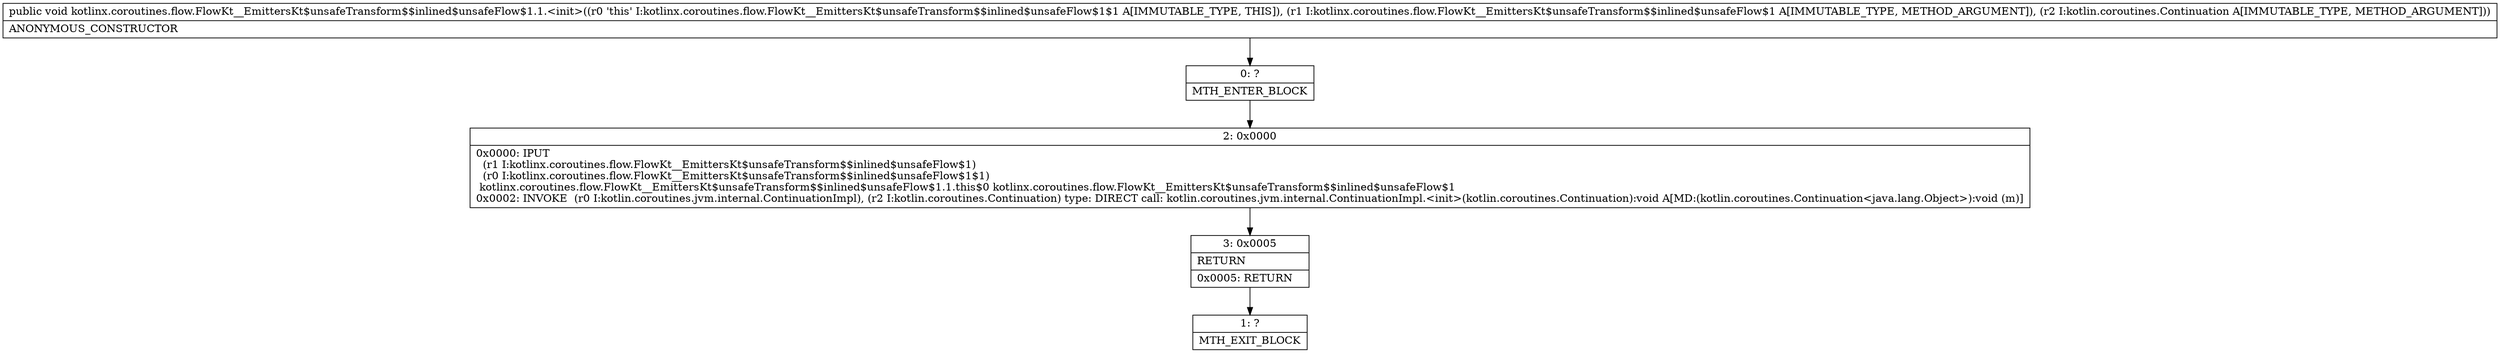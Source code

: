 digraph "CFG forkotlinx.coroutines.flow.FlowKt__EmittersKt$unsafeTransform$$inlined$unsafeFlow$1.1.\<init\>(Lkotlinx\/coroutines\/flow\/FlowKt__EmittersKt$unsafeTransform$$inlined$unsafeFlow$1;Lkotlin\/coroutines\/Continuation;)V" {
Node_0 [shape=record,label="{0\:\ ?|MTH_ENTER_BLOCK\l}"];
Node_2 [shape=record,label="{2\:\ 0x0000|0x0000: IPUT  \l  (r1 I:kotlinx.coroutines.flow.FlowKt__EmittersKt$unsafeTransform$$inlined$unsafeFlow$1)\l  (r0 I:kotlinx.coroutines.flow.FlowKt__EmittersKt$unsafeTransform$$inlined$unsafeFlow$1$1)\l kotlinx.coroutines.flow.FlowKt__EmittersKt$unsafeTransform$$inlined$unsafeFlow$1.1.this$0 kotlinx.coroutines.flow.FlowKt__EmittersKt$unsafeTransform$$inlined$unsafeFlow$1 \l0x0002: INVOKE  (r0 I:kotlin.coroutines.jvm.internal.ContinuationImpl), (r2 I:kotlin.coroutines.Continuation) type: DIRECT call: kotlin.coroutines.jvm.internal.ContinuationImpl.\<init\>(kotlin.coroutines.Continuation):void A[MD:(kotlin.coroutines.Continuation\<java.lang.Object\>):void (m)]\l}"];
Node_3 [shape=record,label="{3\:\ 0x0005|RETURN\l|0x0005: RETURN   \l}"];
Node_1 [shape=record,label="{1\:\ ?|MTH_EXIT_BLOCK\l}"];
MethodNode[shape=record,label="{public void kotlinx.coroutines.flow.FlowKt__EmittersKt$unsafeTransform$$inlined$unsafeFlow$1.1.\<init\>((r0 'this' I:kotlinx.coroutines.flow.FlowKt__EmittersKt$unsafeTransform$$inlined$unsafeFlow$1$1 A[IMMUTABLE_TYPE, THIS]), (r1 I:kotlinx.coroutines.flow.FlowKt__EmittersKt$unsafeTransform$$inlined$unsafeFlow$1 A[IMMUTABLE_TYPE, METHOD_ARGUMENT]), (r2 I:kotlin.coroutines.Continuation A[IMMUTABLE_TYPE, METHOD_ARGUMENT]))  | ANONYMOUS_CONSTRUCTOR\l}"];
MethodNode -> Node_0;Node_0 -> Node_2;
Node_2 -> Node_3;
Node_3 -> Node_1;
}

